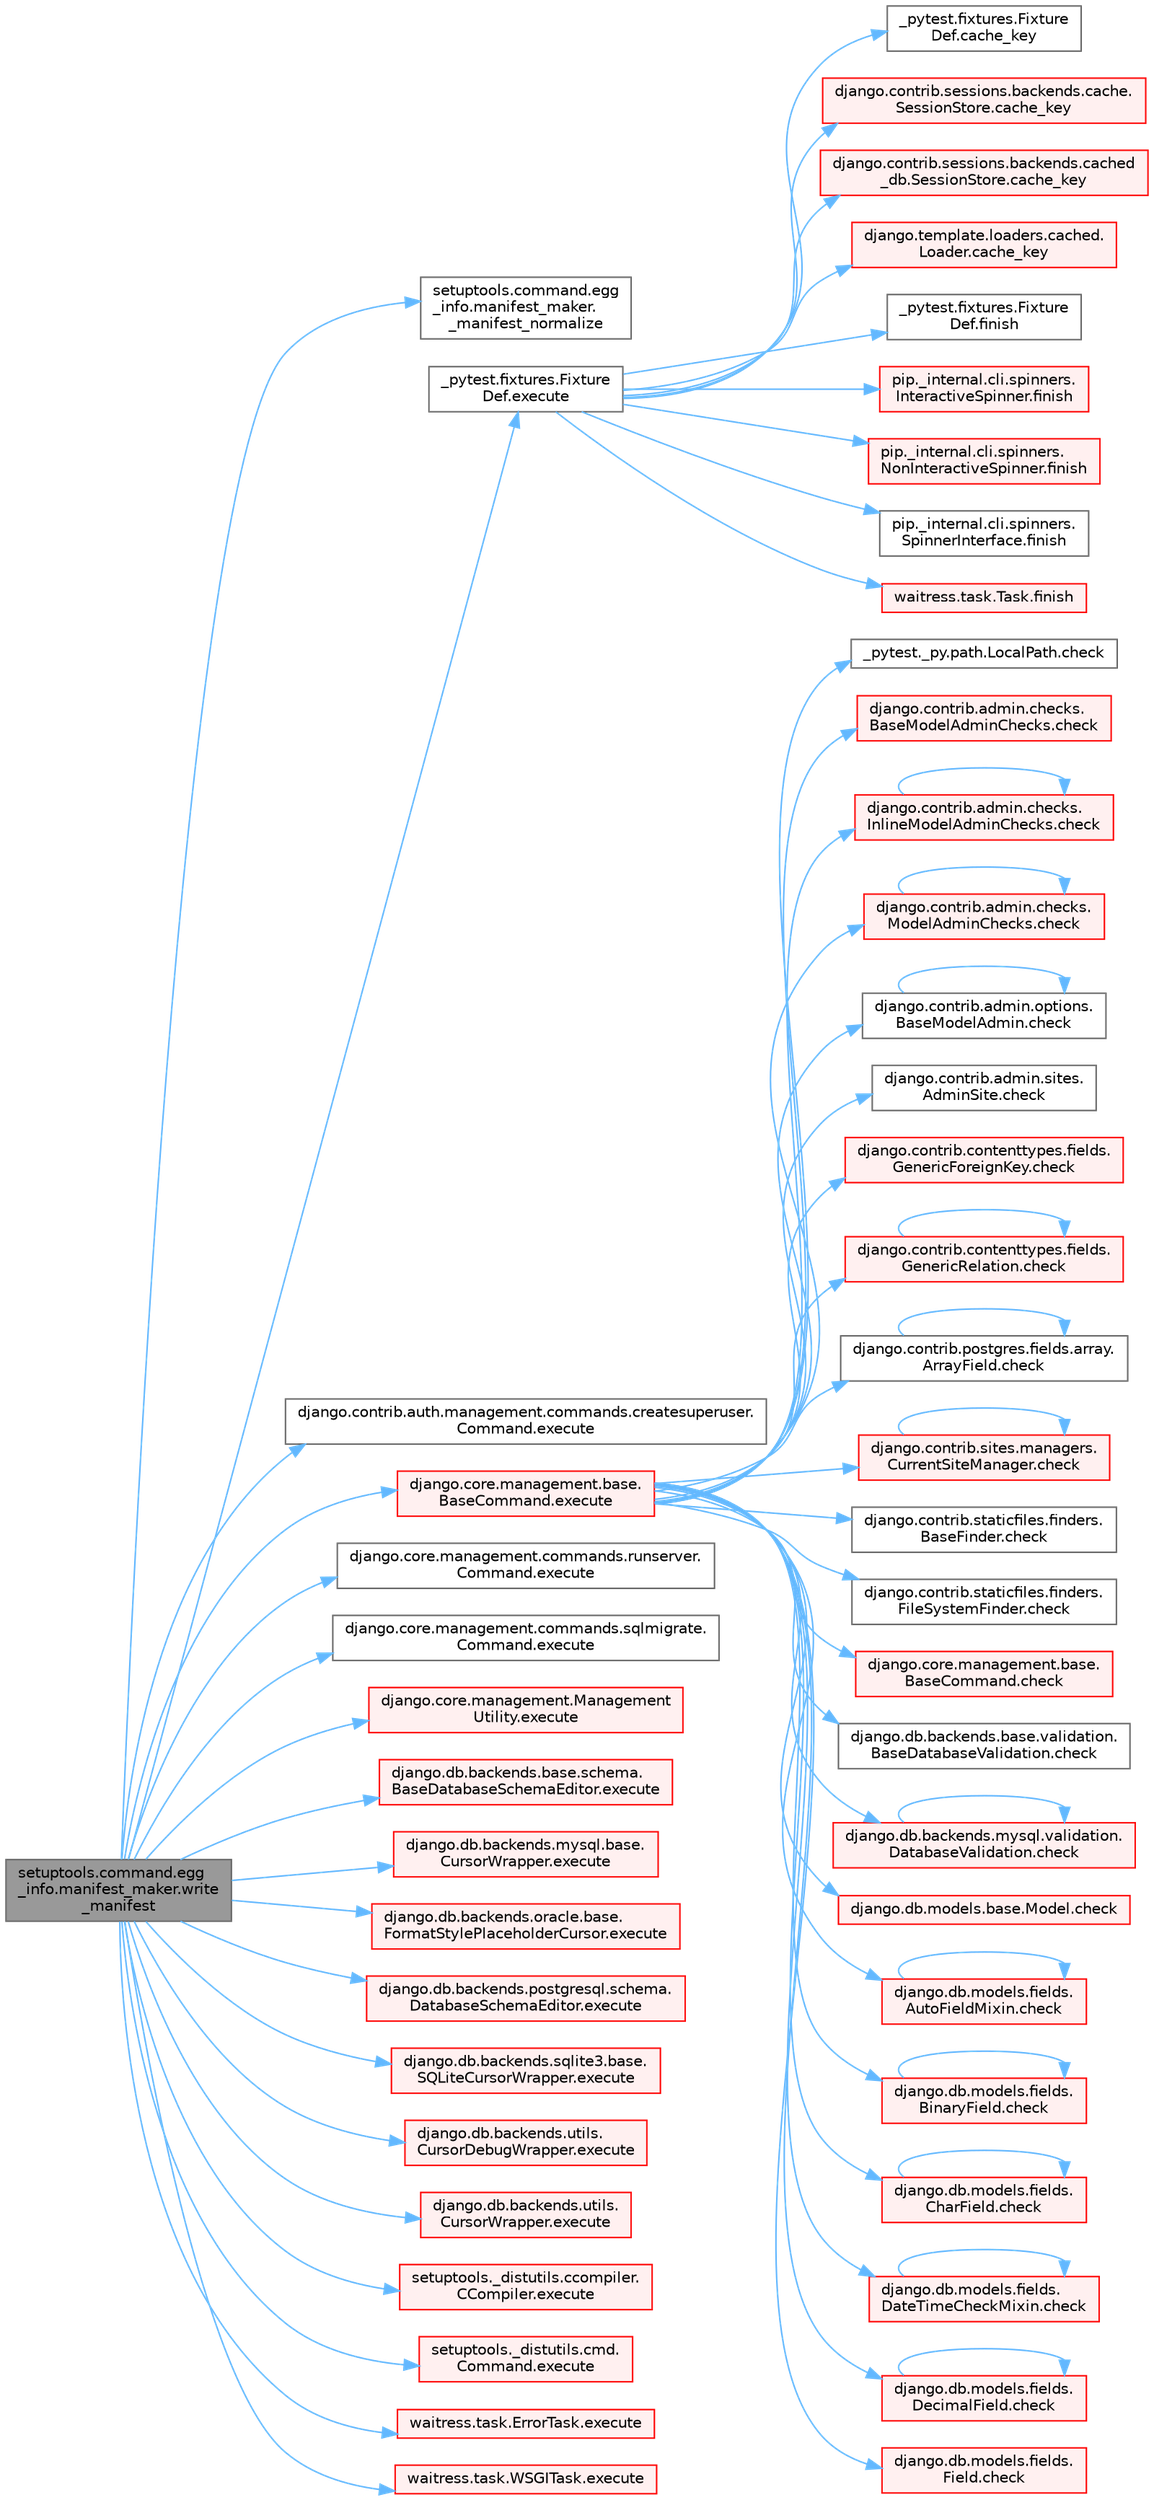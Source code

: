 digraph "setuptools.command.egg_info.manifest_maker.write_manifest"
{
 // LATEX_PDF_SIZE
  bgcolor="transparent";
  edge [fontname=Helvetica,fontsize=10,labelfontname=Helvetica,labelfontsize=10];
  node [fontname=Helvetica,fontsize=10,shape=box,height=0.2,width=0.4];
  rankdir="LR";
  Node1 [id="Node000001",label="setuptools.command.egg\l_info.manifest_maker.write\l_manifest",height=0.2,width=0.4,color="gray40", fillcolor="grey60", style="filled", fontcolor="black",tooltip=" "];
  Node1 -> Node2 [id="edge1_Node000001_Node000002",color="steelblue1",style="solid",tooltip=" "];
  Node2 [id="Node000002",label="setuptools.command.egg\l_info.manifest_maker.\l_manifest_normalize",height=0.2,width=0.4,color="grey40", fillcolor="white", style="filled",URL="$classsetuptools_1_1command_1_1egg__info_1_1manifest__maker.html#a8e7c6f6a6231ffa828d4fe5a9bbe8b8d",tooltip=" "];
  Node1 -> Node3 [id="edge2_Node000001_Node000003",color="steelblue1",style="solid",tooltip=" "];
  Node3 [id="Node000003",label="_pytest.fixtures.Fixture\lDef.execute",height=0.2,width=0.4,color="grey40", fillcolor="white", style="filled",URL="$class__pytest_1_1fixtures_1_1_fixture_def.html#ac27e0caaadd6404ffc2715216b643993",tooltip=" "];
  Node3 -> Node4 [id="edge3_Node000003_Node000004",color="steelblue1",style="solid",tooltip=" "];
  Node4 [id="Node000004",label="_pytest.fixtures.Fixture\lDef.cache_key",height=0.2,width=0.4,color="grey40", fillcolor="white", style="filled",URL="$class__pytest_1_1fixtures_1_1_fixture_def.html#ad3f8a8a2b9cfb9282c8c3ddff700ccdd",tooltip=" "];
  Node3 -> Node5 [id="edge4_Node000003_Node000005",color="steelblue1",style="solid",tooltip=" "];
  Node5 [id="Node000005",label="django.contrib.sessions.backends.cache.\lSessionStore.cache_key",height=0.2,width=0.4,color="red", fillcolor="#FFF0F0", style="filled",URL="$classdjango_1_1contrib_1_1sessions_1_1backends_1_1cache_1_1_session_store.html#aaad1a2e0950477787b815baa4327f739",tooltip=" "];
  Node3 -> Node2884 [id="edge5_Node000003_Node002884",color="steelblue1",style="solid",tooltip=" "];
  Node2884 [id="Node002884",label="django.contrib.sessions.backends.cached\l_db.SessionStore.cache_key",height=0.2,width=0.4,color="red", fillcolor="#FFF0F0", style="filled",URL="$classdjango_1_1contrib_1_1sessions_1_1backends_1_1cached__db_1_1_session_store.html#a9fc2ec7b2fb96dbebea8592f2618eda0",tooltip=" "];
  Node3 -> Node2885 [id="edge6_Node000003_Node002885",color="steelblue1",style="solid",tooltip=" "];
  Node2885 [id="Node002885",label="django.template.loaders.cached.\lLoader.cache_key",height=0.2,width=0.4,color="red", fillcolor="#FFF0F0", style="filled",URL="$classdjango_1_1template_1_1loaders_1_1cached_1_1_loader.html#a85358b9120d3b332aad464ab17e92e0f",tooltip=" "];
  Node3 -> Node4520 [id="edge7_Node000003_Node004520",color="steelblue1",style="solid",tooltip=" "];
  Node4520 [id="Node004520",label="_pytest.fixtures.Fixture\lDef.finish",height=0.2,width=0.4,color="grey40", fillcolor="white", style="filled",URL="$class__pytest_1_1fixtures_1_1_fixture_def.html#adc58c655bc10cbc7203fd272fa72742a",tooltip=" "];
  Node3 -> Node4521 [id="edge8_Node000003_Node004521",color="steelblue1",style="solid",tooltip=" "];
  Node4521 [id="Node004521",label="pip._internal.cli.spinners.\lInteractiveSpinner.finish",height=0.2,width=0.4,color="red", fillcolor="#FFF0F0", style="filled",URL="$classpip_1_1__internal_1_1cli_1_1spinners_1_1_interactive_spinner.html#aa8e59d36acbf1a072233ae62dbea45d6",tooltip=" "];
  Node3 -> Node4522 [id="edge9_Node000003_Node004522",color="steelblue1",style="solid",tooltip=" "];
  Node4522 [id="Node004522",label="pip._internal.cli.spinners.\lNonInteractiveSpinner.finish",height=0.2,width=0.4,color="red", fillcolor="#FFF0F0", style="filled",URL="$classpip_1_1__internal_1_1cli_1_1spinners_1_1_non_interactive_spinner.html#ab9e9471a0386ea2534995b8542690626",tooltip=" "];
  Node3 -> Node4525 [id="edge10_Node000003_Node004525",color="steelblue1",style="solid",tooltip=" "];
  Node4525 [id="Node004525",label="pip._internal.cli.spinners.\lSpinnerInterface.finish",height=0.2,width=0.4,color="grey40", fillcolor="white", style="filled",URL="$classpip_1_1__internal_1_1cli_1_1spinners_1_1_spinner_interface.html#aa68c13d395603a63a6d129ff04f8e843",tooltip=" "];
  Node3 -> Node4526 [id="edge11_Node000003_Node004526",color="steelblue1",style="solid",tooltip=" "];
  Node4526 [id="Node004526",label="waitress.task.Task.finish",height=0.2,width=0.4,color="red", fillcolor="#FFF0F0", style="filled",URL="$classwaitress_1_1task_1_1_task.html#a1e94739ac27e14a159d0e17c6d3e54b2",tooltip=" "];
  Node1 -> Node3950 [id="edge12_Node000001_Node003950",color="steelblue1",style="solid",tooltip=" "];
  Node3950 [id="Node003950",label="django.contrib.auth.management.commands.createsuperuser.\lCommand.execute",height=0.2,width=0.4,color="grey40", fillcolor="white", style="filled",URL="$classdjango_1_1contrib_1_1auth_1_1management_1_1commands_1_1createsuperuser_1_1_command.html#a4dc8ad9953fcae01a4c61c32fe4c6540",tooltip=" "];
  Node1 -> Node3951 [id="edge13_Node000001_Node003951",color="steelblue1",style="solid",tooltip=" "];
  Node3951 [id="Node003951",label="django.core.management.base.\lBaseCommand.execute",height=0.2,width=0.4,color="red", fillcolor="#FFF0F0", style="filled",URL="$classdjango_1_1core_1_1management_1_1base_1_1_base_command.html#a5621c1fb51be6a2deff6777d90c25ee0",tooltip=" "];
  Node3951 -> Node11 [id="edge14_Node003951_Node000011",color="steelblue1",style="solid",tooltip=" "];
  Node11 [id="Node000011",label="_pytest._py.path.LocalPath.check",height=0.2,width=0.4,color="grey40", fillcolor="white", style="filled",URL="$class__pytest_1_1__py_1_1path_1_1_local_path.html#a4b987fb8998938ae4a5f4ed6aebf69ea",tooltip=" "];
  Node3951 -> Node12 [id="edge15_Node003951_Node000012",color="steelblue1",style="solid",tooltip=" "];
  Node12 [id="Node000012",label="django.contrib.admin.checks.\lBaseModelAdminChecks.check",height=0.2,width=0.4,color="red", fillcolor="#FFF0F0", style="filled",URL="$classdjango_1_1contrib_1_1admin_1_1checks_1_1_base_model_admin_checks.html#a11595bf2b8d59e96fee553e518494d6d",tooltip=" "];
  Node3951 -> Node45 [id="edge16_Node003951_Node000045",color="steelblue1",style="solid",tooltip=" "];
  Node45 [id="Node000045",label="django.contrib.admin.checks.\lInlineModelAdminChecks.check",height=0.2,width=0.4,color="red", fillcolor="#FFF0F0", style="filled",URL="$classdjango_1_1contrib_1_1admin_1_1checks_1_1_inline_model_admin_checks.html#acdf096659f73e5facb970e774e61f7cc",tooltip=" "];
  Node45 -> Node45 [id="edge17_Node000045_Node000045",color="steelblue1",style="solid",tooltip=" "];
  Node3951 -> Node54 [id="edge18_Node003951_Node000054",color="steelblue1",style="solid",tooltip=" "];
  Node54 [id="Node000054",label="django.contrib.admin.checks.\lModelAdminChecks.check",height=0.2,width=0.4,color="red", fillcolor="#FFF0F0", style="filled",URL="$classdjango_1_1contrib_1_1admin_1_1checks_1_1_model_admin_checks.html#afedbd9df38a2915eb0a5a9cea0731bc3",tooltip=" "];
  Node54 -> Node54 [id="edge19_Node000054_Node000054",color="steelblue1",style="solid",tooltip=" "];
  Node3951 -> Node74 [id="edge20_Node003951_Node000074",color="steelblue1",style="solid",tooltip=" "];
  Node74 [id="Node000074",label="django.contrib.admin.options.\lBaseModelAdmin.check",height=0.2,width=0.4,color="grey40", fillcolor="white", style="filled",URL="$classdjango_1_1contrib_1_1admin_1_1options_1_1_base_model_admin.html#af32f399c528a3e552e7518976cc41a5b",tooltip=" "];
  Node74 -> Node74 [id="edge21_Node000074_Node000074",color="steelblue1",style="solid",tooltip=" "];
  Node3951 -> Node75 [id="edge22_Node003951_Node000075",color="steelblue1",style="solid",tooltip=" "];
  Node75 [id="Node000075",label="django.contrib.admin.sites.\lAdminSite.check",height=0.2,width=0.4,color="grey40", fillcolor="white", style="filled",URL="$classdjango_1_1contrib_1_1admin_1_1sites_1_1_admin_site.html#aefedadd8ec4a978001a8182443f0a75e",tooltip=" "];
  Node3951 -> Node76 [id="edge23_Node003951_Node000076",color="steelblue1",style="solid",tooltip=" "];
  Node76 [id="Node000076",label="django.contrib.contenttypes.fields.\lGenericForeignKey.check",height=0.2,width=0.4,color="red", fillcolor="#FFF0F0", style="filled",URL="$classdjango_1_1contrib_1_1contenttypes_1_1fields_1_1_generic_foreign_key.html#a825d4540a94bc23ef0ce2a03f4ddb7fc",tooltip=" "];
  Node3951 -> Node788 [id="edge24_Node003951_Node000788",color="steelblue1",style="solid",tooltip=" "];
  Node788 [id="Node000788",label="django.contrib.contenttypes.fields.\lGenericRelation.check",height=0.2,width=0.4,color="red", fillcolor="#FFF0F0", style="filled",URL="$classdjango_1_1contrib_1_1contenttypes_1_1fields_1_1_generic_relation.html#a45d009ec3d4930825210c7ec1bc16cac",tooltip=" "];
  Node788 -> Node788 [id="edge25_Node000788_Node000788",color="steelblue1",style="solid",tooltip=" "];
  Node3951 -> Node792 [id="edge26_Node003951_Node000792",color="steelblue1",style="solid",tooltip=" "];
  Node792 [id="Node000792",label="django.contrib.postgres.fields.array.\lArrayField.check",height=0.2,width=0.4,color="grey40", fillcolor="white", style="filled",URL="$classdjango_1_1contrib_1_1postgres_1_1fields_1_1array_1_1_array_field.html#a3bfc183c9c8aad5ba35799fd720e9105",tooltip=" "];
  Node792 -> Node792 [id="edge27_Node000792_Node000792",color="steelblue1",style="solid",tooltip=" "];
  Node3951 -> Node793 [id="edge28_Node003951_Node000793",color="steelblue1",style="solid",tooltip=" "];
  Node793 [id="Node000793",label="django.contrib.sites.managers.\lCurrentSiteManager.check",height=0.2,width=0.4,color="red", fillcolor="#FFF0F0", style="filled",URL="$classdjango_1_1contrib_1_1sites_1_1managers_1_1_current_site_manager.html#a24104e33647bb4f4a78f9a3b6f815248",tooltip=" "];
  Node793 -> Node793 [id="edge29_Node000793_Node000793",color="steelblue1",style="solid",tooltip=" "];
  Node3951 -> Node2161 [id="edge30_Node003951_Node002161",color="steelblue1",style="solid",tooltip=" "];
  Node2161 [id="Node002161",label="django.contrib.staticfiles.finders.\lBaseFinder.check",height=0.2,width=0.4,color="grey40", fillcolor="white", style="filled",URL="$classdjango_1_1contrib_1_1staticfiles_1_1finders_1_1_base_finder.html#ab92c4f7950eea18b75fdb93463b0d29d",tooltip=" "];
  Node3951 -> Node2162 [id="edge31_Node003951_Node002162",color="steelblue1",style="solid",tooltip=" "];
  Node2162 [id="Node002162",label="django.contrib.staticfiles.finders.\lFileSystemFinder.check",height=0.2,width=0.4,color="grey40", fillcolor="white", style="filled",URL="$classdjango_1_1contrib_1_1staticfiles_1_1finders_1_1_file_system_finder.html#a709eac9ec46c5e67a0ba159b658dc15a",tooltip=" "];
  Node3951 -> Node2163 [id="edge32_Node003951_Node002163",color="steelblue1",style="solid",tooltip=" "];
  Node2163 [id="Node002163",label="django.core.management.base.\lBaseCommand.check",height=0.2,width=0.4,color="red", fillcolor="#FFF0F0", style="filled",URL="$classdjango_1_1core_1_1management_1_1base_1_1_base_command.html#a0ff1b562b3f6e68600b828fce3cf09b6",tooltip=" "];
  Node3951 -> Node2164 [id="edge33_Node003951_Node002164",color="steelblue1",style="solid",tooltip=" "];
  Node2164 [id="Node002164",label="django.db.backends.base.validation.\lBaseDatabaseValidation.check",height=0.2,width=0.4,color="grey40", fillcolor="white", style="filled",URL="$classdjango_1_1db_1_1backends_1_1base_1_1validation_1_1_base_database_validation.html#aba603612877c7a309dad634f434bf751",tooltip=" "];
  Node3951 -> Node2165 [id="edge34_Node003951_Node002165",color="steelblue1",style="solid",tooltip=" "];
  Node2165 [id="Node002165",label="django.db.backends.mysql.validation.\lDatabaseValidation.check",height=0.2,width=0.4,color="red", fillcolor="#FFF0F0", style="filled",URL="$classdjango_1_1db_1_1backends_1_1mysql_1_1validation_1_1_database_validation.html#ae97ac90b3d18457f080c5eb1c0412d88",tooltip=" "];
  Node2165 -> Node2165 [id="edge35_Node002165_Node002165",color="steelblue1",style="solid",tooltip=" "];
  Node3951 -> Node2167 [id="edge36_Node003951_Node002167",color="steelblue1",style="solid",tooltip=" "];
  Node2167 [id="Node002167",label="django.db.models.base.Model.check",height=0.2,width=0.4,color="red", fillcolor="#FFF0F0", style="filled",URL="$classdjango_1_1db_1_1models_1_1base_1_1_model.html#ab2d7ad77a925236e80619ead6c3d7f4b",tooltip=" "];
  Node3951 -> Node2187 [id="edge37_Node003951_Node002187",color="steelblue1",style="solid",tooltip=" "];
  Node2187 [id="Node002187",label="django.db.models.fields.\lAutoFieldMixin.check",height=0.2,width=0.4,color="red", fillcolor="#FFF0F0", style="filled",URL="$classdjango_1_1db_1_1models_1_1fields_1_1_auto_field_mixin.html#a85eb07224cb0ac2d36fbd60bca546bef",tooltip=" "];
  Node2187 -> Node2187 [id="edge38_Node002187_Node002187",color="steelblue1",style="solid",tooltip=" "];
  Node3951 -> Node2190 [id="edge39_Node003951_Node002190",color="steelblue1",style="solid",tooltip=" "];
  Node2190 [id="Node002190",label="django.db.models.fields.\lBinaryField.check",height=0.2,width=0.4,color="red", fillcolor="#FFF0F0", style="filled",URL="$classdjango_1_1db_1_1models_1_1fields_1_1_binary_field.html#a51c981fa6aa2a2e1d4efcfa766673646",tooltip=" "];
  Node2190 -> Node2190 [id="edge40_Node002190_Node002190",color="steelblue1",style="solid",tooltip=" "];
  Node3951 -> Node2192 [id="edge41_Node003951_Node002192",color="steelblue1",style="solid",tooltip=" "];
  Node2192 [id="Node002192",label="django.db.models.fields.\lCharField.check",height=0.2,width=0.4,color="red", fillcolor="#FFF0F0", style="filled",URL="$classdjango_1_1db_1_1models_1_1fields_1_1_char_field.html#a0eb18a4df8ce40930eb724339c6441b0",tooltip=" "];
  Node2192 -> Node2192 [id="edge42_Node002192_Node002192",color="steelblue1",style="solid",tooltip=" "];
  Node3951 -> Node2196 [id="edge43_Node003951_Node002196",color="steelblue1",style="solid",tooltip=" "];
  Node2196 [id="Node002196",label="django.db.models.fields.\lDateTimeCheckMixin.check",height=0.2,width=0.4,color="red", fillcolor="#FFF0F0", style="filled",URL="$classdjango_1_1db_1_1models_1_1fields_1_1_date_time_check_mixin.html#ab7287b8bf80b28f6f50dec25d9a67a3a",tooltip=" "];
  Node2196 -> Node2196 [id="edge44_Node002196_Node002196",color="steelblue1",style="solid",tooltip=" "];
  Node3951 -> Node2206 [id="edge45_Node003951_Node002206",color="steelblue1",style="solid",tooltip=" "];
  Node2206 [id="Node002206",label="django.db.models.fields.\lDecimalField.check",height=0.2,width=0.4,color="red", fillcolor="#FFF0F0", style="filled",URL="$classdjango_1_1db_1_1models_1_1fields_1_1_decimal_field.html#ab3ffc1695661a8734c24c28af00b6069",tooltip=" "];
  Node2206 -> Node2206 [id="edge46_Node002206_Node002206",color="steelblue1",style="solid",tooltip=" "];
  Node3951 -> Node2210 [id="edge47_Node003951_Node002210",color="steelblue1",style="solid",tooltip=" "];
  Node2210 [id="Node002210",label="django.db.models.fields.\lField.check",height=0.2,width=0.4,color="red", fillcolor="#FFF0F0", style="filled",URL="$classdjango_1_1db_1_1models_1_1fields_1_1_field.html#ad2ebd34e73f0b1ff16ba6b6f155633ac",tooltip=" "];
  Node1 -> Node3953 [id="edge48_Node000001_Node003953",color="steelblue1",style="solid",tooltip=" "];
  Node3953 [id="Node003953",label="django.core.management.commands.runserver.\lCommand.execute",height=0.2,width=0.4,color="grey40", fillcolor="white", style="filled",URL="$classdjango_1_1core_1_1management_1_1commands_1_1runserver_1_1_command.html#a86b4bdbf596d9f612125e143148d9919",tooltip=" "];
  Node1 -> Node3954 [id="edge49_Node000001_Node003954",color="steelblue1",style="solid",tooltip=" "];
  Node3954 [id="Node003954",label="django.core.management.commands.sqlmigrate.\lCommand.execute",height=0.2,width=0.4,color="grey40", fillcolor="white", style="filled",URL="$classdjango_1_1core_1_1management_1_1commands_1_1sqlmigrate_1_1_command.html#ad47c65d3d4820430ce43bb5f2086789d",tooltip=" "];
  Node1 -> Node3955 [id="edge50_Node000001_Node003955",color="steelblue1",style="solid",tooltip=" "];
  Node3955 [id="Node003955",label="django.core.management.Management\lUtility.execute",height=0.2,width=0.4,color="red", fillcolor="#FFF0F0", style="filled",URL="$classdjango_1_1core_1_1management_1_1_management_utility.html#ab2752203019f6a6274c55e096770c008",tooltip=" "];
  Node1 -> Node3963 [id="edge51_Node000001_Node003963",color="steelblue1",style="solid",tooltip=" "];
  Node3963 [id="Node003963",label="django.db.backends.base.schema.\lBaseDatabaseSchemaEditor.execute",height=0.2,width=0.4,color="red", fillcolor="#FFF0F0", style="filled",URL="$classdjango_1_1db_1_1backends_1_1base_1_1schema_1_1_base_database_schema_editor.html#a964d07b6ba94dc1698e896feeeb57353",tooltip=" "];
  Node1 -> Node3966 [id="edge52_Node000001_Node003966",color="steelblue1",style="solid",tooltip=" "];
  Node3966 [id="Node003966",label="django.db.backends.mysql.base.\lCursorWrapper.execute",height=0.2,width=0.4,color="red", fillcolor="#FFF0F0", style="filled",URL="$classdjango_1_1db_1_1backends_1_1mysql_1_1base_1_1_cursor_wrapper.html#a6b2d41b73d7c215224f1e994aad6ad60",tooltip=" "];
  Node1 -> Node3967 [id="edge53_Node000001_Node003967",color="steelblue1",style="solid",tooltip=" "];
  Node3967 [id="Node003967",label="django.db.backends.oracle.base.\lFormatStylePlaceholderCursor.execute",height=0.2,width=0.4,color="red", fillcolor="#FFF0F0", style="filled",URL="$classdjango_1_1db_1_1backends_1_1oracle_1_1base_1_1_format_style_placeholder_cursor.html#a0717bdbea59134a88e5f10399c33a251",tooltip=" "];
  Node1 -> Node3973 [id="edge54_Node000001_Node003973",color="steelblue1",style="solid",tooltip=" "];
  Node3973 [id="Node003973",label="django.db.backends.postgresql.schema.\lDatabaseSchemaEditor.execute",height=0.2,width=0.4,color="red", fillcolor="#FFF0F0", style="filled",URL="$classdjango_1_1db_1_1backends_1_1postgresql_1_1schema_1_1_database_schema_editor.html#afe7e39d1fd0ac2c6216f90295b9382ae",tooltip=" "];
  Node1 -> Node3974 [id="edge55_Node000001_Node003974",color="steelblue1",style="solid",tooltip=" "];
  Node3974 [id="Node003974",label="django.db.backends.sqlite3.base.\lSQLiteCursorWrapper.execute",height=0.2,width=0.4,color="red", fillcolor="#FFF0F0", style="filled",URL="$classdjango_1_1db_1_1backends_1_1sqlite3_1_1base_1_1_s_q_lite_cursor_wrapper.html#a41115eb3813040514a6c6c7111aa0b57",tooltip=" "];
  Node1 -> Node3976 [id="edge56_Node000001_Node003976",color="steelblue1",style="solid",tooltip=" "];
  Node3976 [id="Node003976",label="django.db.backends.utils.\lCursorDebugWrapper.execute",height=0.2,width=0.4,color="red", fillcolor="#FFF0F0", style="filled",URL="$classdjango_1_1db_1_1backends_1_1utils_1_1_cursor_debug_wrapper.html#af0443013785fceb3f05b38198a71ca3f",tooltip=" "];
  Node1 -> Node3977 [id="edge57_Node000001_Node003977",color="steelblue1",style="solid",tooltip=" "];
  Node3977 [id="Node003977",label="django.db.backends.utils.\lCursorWrapper.execute",height=0.2,width=0.4,color="red", fillcolor="#FFF0F0", style="filled",URL="$classdjango_1_1db_1_1backends_1_1utils_1_1_cursor_wrapper.html#a7d0bc9b6584c9fee961505e1d460547c",tooltip=" "];
  Node1 -> Node3980 [id="edge58_Node000001_Node003980",color="steelblue1",style="solid",tooltip=" "];
  Node3980 [id="Node003980",label="setuptools._distutils.ccompiler.\lCCompiler.execute",height=0.2,width=0.4,color="red", fillcolor="#FFF0F0", style="filled",URL="$classsetuptools_1_1__distutils_1_1ccompiler_1_1_c_compiler.html#a726dd6c4cc45b2077fa6bc43dc8fe60e",tooltip=" "];
  Node1 -> Node3981 [id="edge59_Node000001_Node003981",color="steelblue1",style="solid",tooltip=" "];
  Node3981 [id="Node003981",label="setuptools._distutils.cmd.\lCommand.execute",height=0.2,width=0.4,color="red", fillcolor="#FFF0F0", style="filled",URL="$classsetuptools_1_1__distutils_1_1cmd_1_1_command.html#a371b567539d5bc0e2a134bf361e97b38",tooltip=" "];
  Node1 -> Node3982 [id="edge60_Node000001_Node003982",color="steelblue1",style="solid",tooltip=" "];
  Node3982 [id="Node003982",label="waitress.task.ErrorTask.execute",height=0.2,width=0.4,color="red", fillcolor="#FFF0F0", style="filled",URL="$classwaitress_1_1task_1_1_error_task.html#ad5c6d14c13ba3d33e82b1b138e634bb0",tooltip=" "];
  Node1 -> Node3983 [id="edge61_Node000001_Node003983",color="steelblue1",style="solid",tooltip=" "];
  Node3983 [id="Node003983",label="waitress.task.WSGITask.execute",height=0.2,width=0.4,color="red", fillcolor="#FFF0F0", style="filled",URL="$classwaitress_1_1task_1_1_w_s_g_i_task.html#ac677ac1c03116dfa724298750580883b",tooltip=" "];
}
